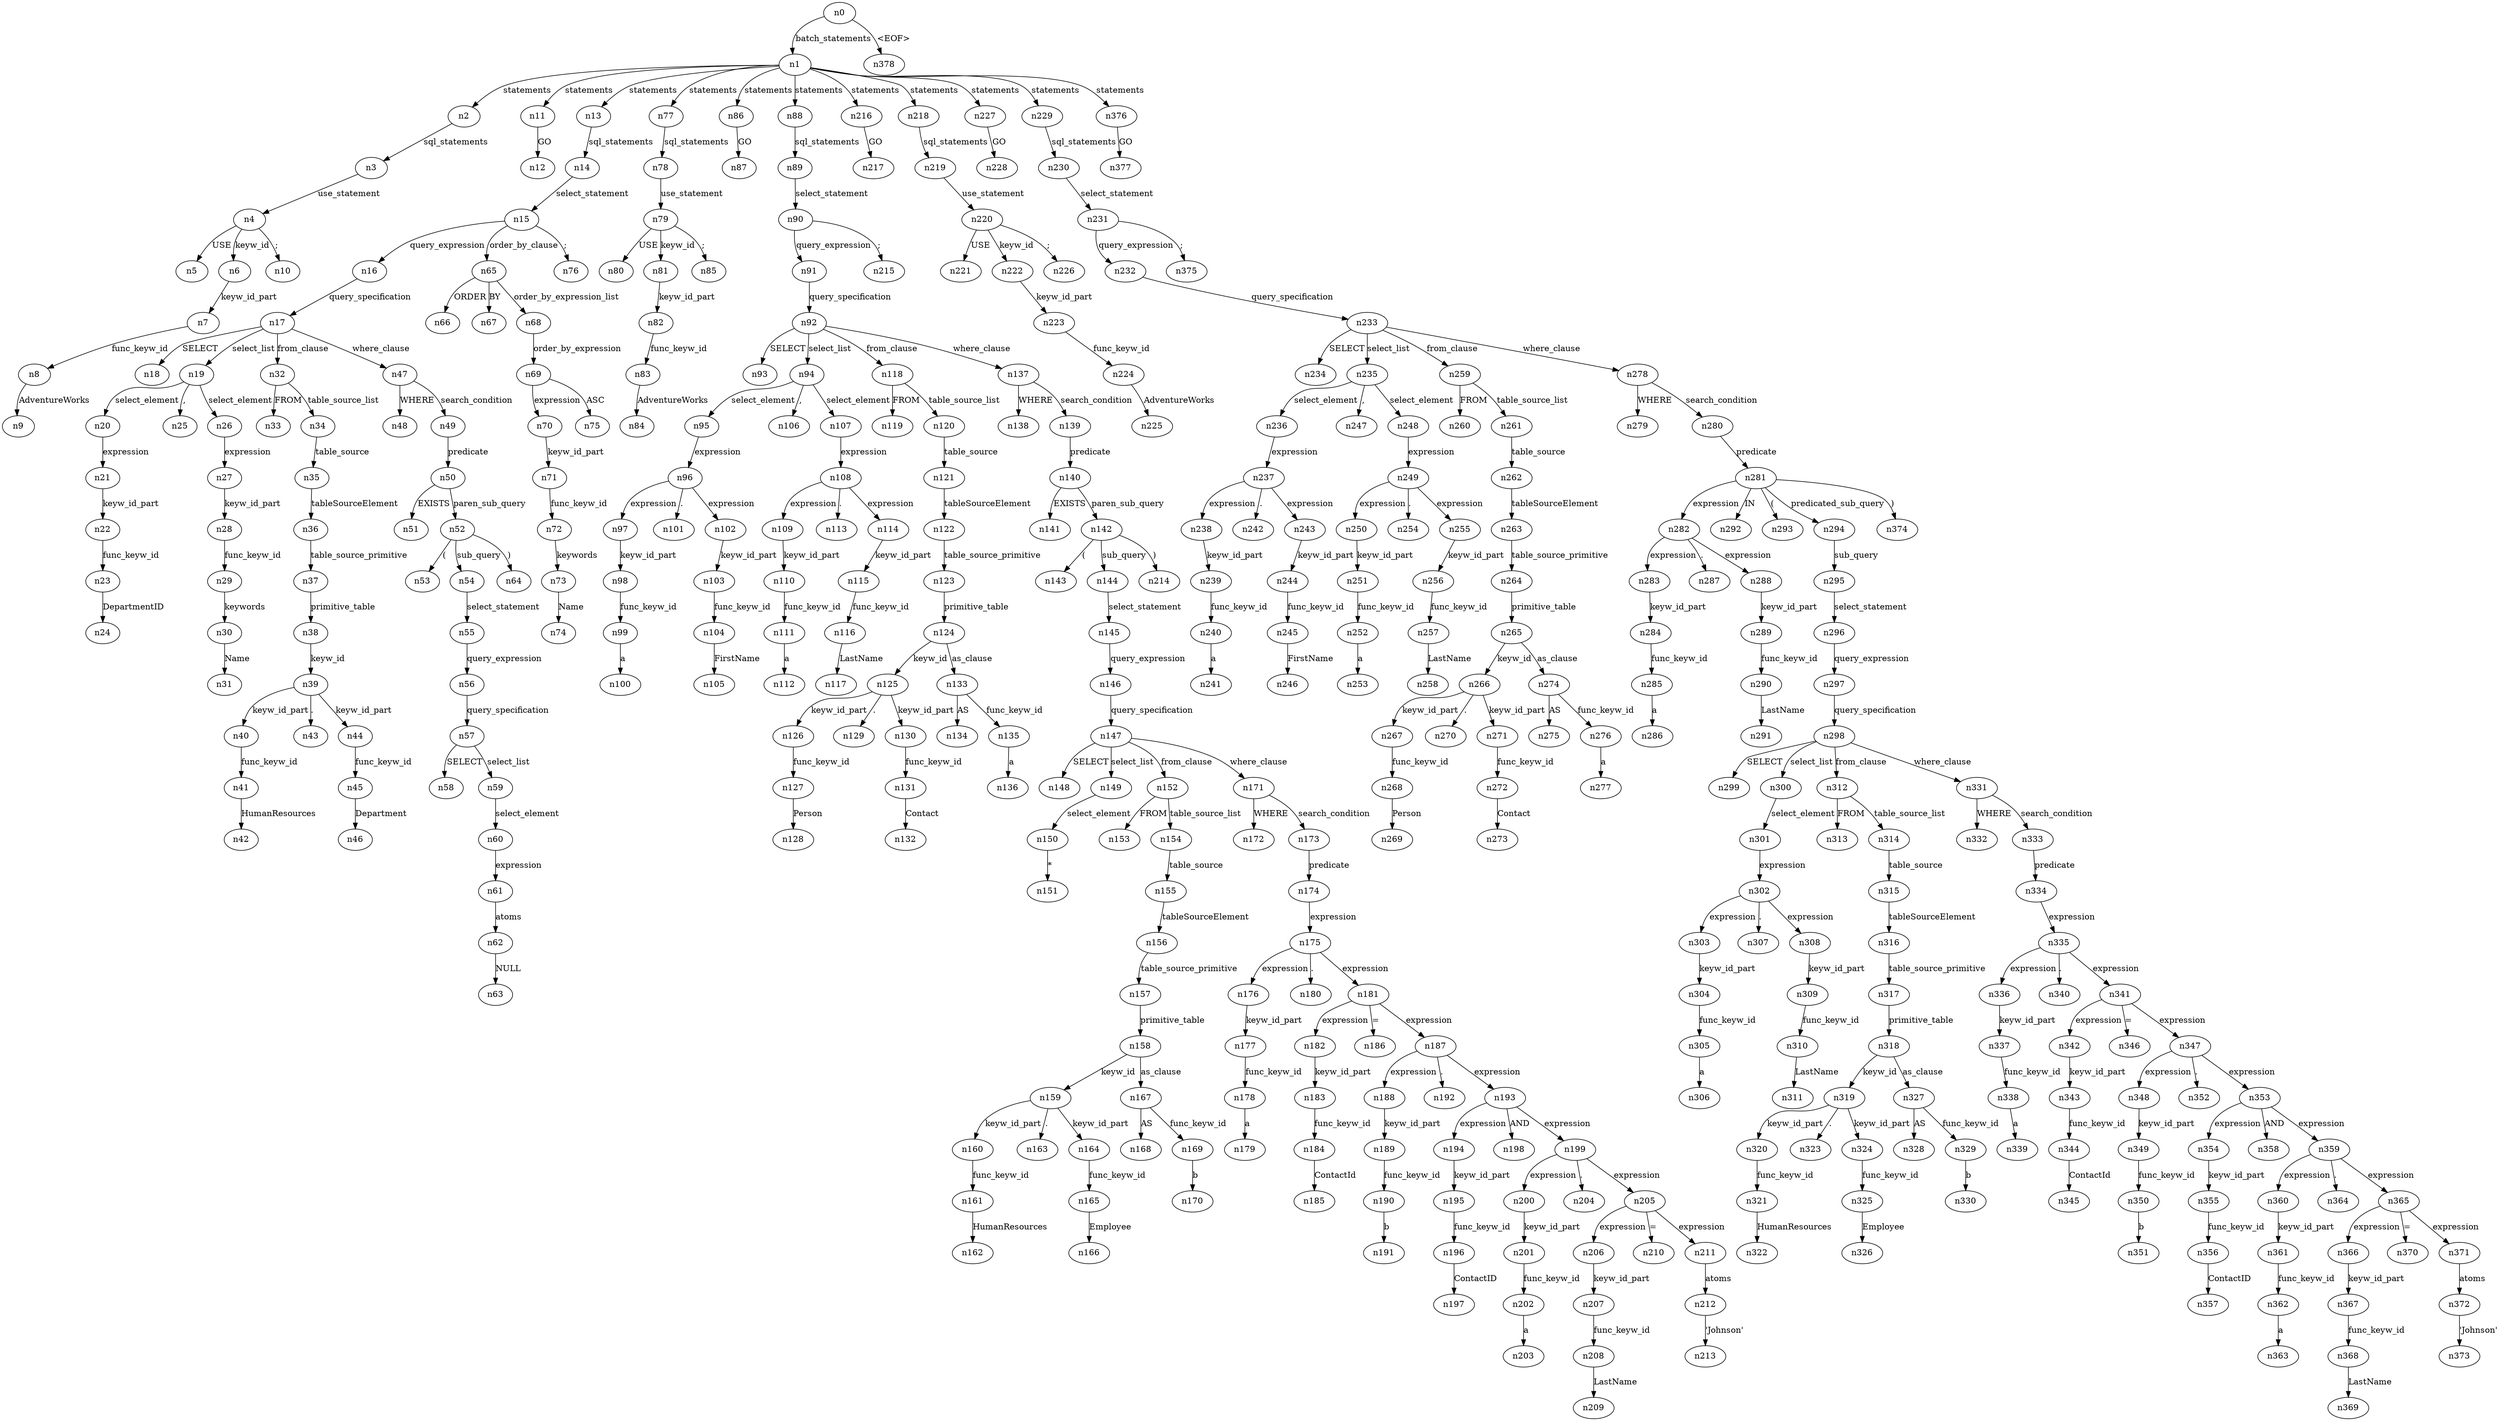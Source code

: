 digraph ParseTree {
  n0 -> n1 [label="batch_statements"];
  n1 -> n2 [label="statements"];
  n2 -> n3 [label="sql_statements"];
  n3 -> n4 [label="use_statement"];
  n4 -> n5 [label="USE"];
  n4 -> n6 [label="keyw_id"];
  n6 -> n7 [label="keyw_id_part"];
  n7 -> n8 [label="func_keyw_id"];
  n8 -> n9 [label="AdventureWorks"];
  n4 -> n10 [label=";"];
  n1 -> n11 [label="statements"];
  n11 -> n12 [label="GO"];
  n1 -> n13 [label="statements"];
  n13 -> n14 [label="sql_statements"];
  n14 -> n15 [label="select_statement"];
  n15 -> n16 [label="query_expression"];
  n16 -> n17 [label="query_specification"];
  n17 -> n18 [label="SELECT"];
  n17 -> n19 [label="select_list"];
  n19 -> n20 [label="select_element"];
  n20 -> n21 [label="expression"];
  n21 -> n22 [label="keyw_id_part"];
  n22 -> n23 [label="func_keyw_id"];
  n23 -> n24 [label="DepartmentID"];
  n19 -> n25 [label=","];
  n19 -> n26 [label="select_element"];
  n26 -> n27 [label="expression"];
  n27 -> n28 [label="keyw_id_part"];
  n28 -> n29 [label="func_keyw_id"];
  n29 -> n30 [label="keywords"];
  n30 -> n31 [label="Name"];
  n17 -> n32 [label="from_clause"];
  n32 -> n33 [label="FROM"];
  n32 -> n34 [label="table_source_list"];
  n34 -> n35 [label="table_source"];
  n35 -> n36 [label="tableSourceElement"];
  n36 -> n37 [label="table_source_primitive"];
  n37 -> n38 [label="primitive_table"];
  n38 -> n39 [label="keyw_id"];
  n39 -> n40 [label="keyw_id_part"];
  n40 -> n41 [label="func_keyw_id"];
  n41 -> n42 [label="HumanResources"];
  n39 -> n43 [label="."];
  n39 -> n44 [label="keyw_id_part"];
  n44 -> n45 [label="func_keyw_id"];
  n45 -> n46 [label="Department"];
  n17 -> n47 [label="where_clause"];
  n47 -> n48 [label="WHERE"];
  n47 -> n49 [label="search_condition"];
  n49 -> n50 [label="predicate"];
  n50 -> n51 [label="EXISTS"];
  n50 -> n52 [label="paren_sub_query"];
  n52 -> n53 [label="("];
  n52 -> n54 [label="sub_query"];
  n54 -> n55 [label="select_statement"];
  n55 -> n56 [label="query_expression"];
  n56 -> n57 [label="query_specification"];
  n57 -> n58 [label="SELECT"];
  n57 -> n59 [label="select_list"];
  n59 -> n60 [label="select_element"];
  n60 -> n61 [label="expression"];
  n61 -> n62 [label="atoms"];
  n62 -> n63 [label="NULL"];
  n52 -> n64 [label=")"];
  n15 -> n65 [label="order_by_clause"];
  n65 -> n66 [label="ORDER"];
  n65 -> n67 [label="BY"];
  n65 -> n68 [label="order_by_expression_list"];
  n68 -> n69 [label="order_by_expression"];
  n69 -> n70 [label="expression"];
  n70 -> n71 [label="keyw_id_part"];
  n71 -> n72 [label="func_keyw_id"];
  n72 -> n73 [label="keywords"];
  n73 -> n74 [label="Name"];
  n69 -> n75 [label="ASC"];
  n15 -> n76 [label=";"];
  n1 -> n77 [label="statements"];
  n77 -> n78 [label="sql_statements"];
  n78 -> n79 [label="use_statement"];
  n79 -> n80 [label="USE"];
  n79 -> n81 [label="keyw_id"];
  n81 -> n82 [label="keyw_id_part"];
  n82 -> n83 [label="func_keyw_id"];
  n83 -> n84 [label="AdventureWorks"];
  n79 -> n85 [label=";"];
  n1 -> n86 [label="statements"];
  n86 -> n87 [label="GO"];
  n1 -> n88 [label="statements"];
  n88 -> n89 [label="sql_statements"];
  n89 -> n90 [label="select_statement"];
  n90 -> n91 [label="query_expression"];
  n91 -> n92 [label="query_specification"];
  n92 -> n93 [label="SELECT"];
  n92 -> n94 [label="select_list"];
  n94 -> n95 [label="select_element"];
  n95 -> n96 [label="expression"];
  n96 -> n97 [label="expression"];
  n97 -> n98 [label="keyw_id_part"];
  n98 -> n99 [label="func_keyw_id"];
  n99 -> n100 [label="a"];
  n96 -> n101 [label="."];
  n96 -> n102 [label="expression"];
  n102 -> n103 [label="keyw_id_part"];
  n103 -> n104 [label="func_keyw_id"];
  n104 -> n105 [label="FirstName"];
  n94 -> n106 [label=","];
  n94 -> n107 [label="select_element"];
  n107 -> n108 [label="expression"];
  n108 -> n109 [label="expression"];
  n109 -> n110 [label="keyw_id_part"];
  n110 -> n111 [label="func_keyw_id"];
  n111 -> n112 [label="a"];
  n108 -> n113 [label="."];
  n108 -> n114 [label="expression"];
  n114 -> n115 [label="keyw_id_part"];
  n115 -> n116 [label="func_keyw_id"];
  n116 -> n117 [label="LastName"];
  n92 -> n118 [label="from_clause"];
  n118 -> n119 [label="FROM"];
  n118 -> n120 [label="table_source_list"];
  n120 -> n121 [label="table_source"];
  n121 -> n122 [label="tableSourceElement"];
  n122 -> n123 [label="table_source_primitive"];
  n123 -> n124 [label="primitive_table"];
  n124 -> n125 [label="keyw_id"];
  n125 -> n126 [label="keyw_id_part"];
  n126 -> n127 [label="func_keyw_id"];
  n127 -> n128 [label="Person"];
  n125 -> n129 [label="."];
  n125 -> n130 [label="keyw_id_part"];
  n130 -> n131 [label="func_keyw_id"];
  n131 -> n132 [label="Contact"];
  n124 -> n133 [label="as_clause"];
  n133 -> n134 [label="AS"];
  n133 -> n135 [label="func_keyw_id"];
  n135 -> n136 [label="a"];
  n92 -> n137 [label="where_clause"];
  n137 -> n138 [label="WHERE"];
  n137 -> n139 [label="search_condition"];
  n139 -> n140 [label="predicate"];
  n140 -> n141 [label="EXISTS"];
  n140 -> n142 [label="paren_sub_query"];
  n142 -> n143 [label="("];
  n142 -> n144 [label="sub_query"];
  n144 -> n145 [label="select_statement"];
  n145 -> n146 [label="query_expression"];
  n146 -> n147 [label="query_specification"];
  n147 -> n148 [label="SELECT"];
  n147 -> n149 [label="select_list"];
  n149 -> n150 [label="select_element"];
  n150 -> n151 [label="*"];
  n147 -> n152 [label="from_clause"];
  n152 -> n153 [label="FROM"];
  n152 -> n154 [label="table_source_list"];
  n154 -> n155 [label="table_source"];
  n155 -> n156 [label="tableSourceElement"];
  n156 -> n157 [label="table_source_primitive"];
  n157 -> n158 [label="primitive_table"];
  n158 -> n159 [label="keyw_id"];
  n159 -> n160 [label="keyw_id_part"];
  n160 -> n161 [label="func_keyw_id"];
  n161 -> n162 [label="HumanResources"];
  n159 -> n163 [label="."];
  n159 -> n164 [label="keyw_id_part"];
  n164 -> n165 [label="func_keyw_id"];
  n165 -> n166 [label="Employee"];
  n158 -> n167 [label="as_clause"];
  n167 -> n168 [label="AS"];
  n167 -> n169 [label="func_keyw_id"];
  n169 -> n170 [label="b"];
  n147 -> n171 [label="where_clause"];
  n171 -> n172 [label="WHERE"];
  n171 -> n173 [label="search_condition"];
  n173 -> n174 [label="predicate"];
  n174 -> n175 [label="expression"];
  n175 -> n176 [label="expression"];
  n176 -> n177 [label="keyw_id_part"];
  n177 -> n178 [label="func_keyw_id"];
  n178 -> n179 [label="a"];
  n175 -> n180 [label="."];
  n175 -> n181 [label="expression"];
  n181 -> n182 [label="expression"];
  n182 -> n183 [label="keyw_id_part"];
  n183 -> n184 [label="func_keyw_id"];
  n184 -> n185 [label="ContactId"];
  n181 -> n186 [label="="];
  n181 -> n187 [label="expression"];
  n187 -> n188 [label="expression"];
  n188 -> n189 [label="keyw_id_part"];
  n189 -> n190 [label="func_keyw_id"];
  n190 -> n191 [label="b"];
  n187 -> n192 [label="."];
  n187 -> n193 [label="expression"];
  n193 -> n194 [label="expression"];
  n194 -> n195 [label="keyw_id_part"];
  n195 -> n196 [label="func_keyw_id"];
  n196 -> n197 [label="ContactID"];
  n193 -> n198 [label="AND"];
  n193 -> n199 [label="expression"];
  n199 -> n200 [label="expression"];
  n200 -> n201 [label="keyw_id_part"];
  n201 -> n202 [label="func_keyw_id"];
  n202 -> n203 [label="a"];
  n199 -> n204 [label="."];
  n199 -> n205 [label="expression"];
  n205 -> n206 [label="expression"];
  n206 -> n207 [label="keyw_id_part"];
  n207 -> n208 [label="func_keyw_id"];
  n208 -> n209 [label="LastName"];
  n205 -> n210 [label="="];
  n205 -> n211 [label="expression"];
  n211 -> n212 [label="atoms"];
  n212 -> n213 [label="'Johnson'"];
  n142 -> n214 [label=")"];
  n90 -> n215 [label=";"];
  n1 -> n216 [label="statements"];
  n216 -> n217 [label="GO"];
  n1 -> n218 [label="statements"];
  n218 -> n219 [label="sql_statements"];
  n219 -> n220 [label="use_statement"];
  n220 -> n221 [label="USE"];
  n220 -> n222 [label="keyw_id"];
  n222 -> n223 [label="keyw_id_part"];
  n223 -> n224 [label="func_keyw_id"];
  n224 -> n225 [label="AdventureWorks"];
  n220 -> n226 [label=";"];
  n1 -> n227 [label="statements"];
  n227 -> n228 [label="GO"];
  n1 -> n229 [label="statements"];
  n229 -> n230 [label="sql_statements"];
  n230 -> n231 [label="select_statement"];
  n231 -> n232 [label="query_expression"];
  n232 -> n233 [label="query_specification"];
  n233 -> n234 [label="SELECT"];
  n233 -> n235 [label="select_list"];
  n235 -> n236 [label="select_element"];
  n236 -> n237 [label="expression"];
  n237 -> n238 [label="expression"];
  n238 -> n239 [label="keyw_id_part"];
  n239 -> n240 [label="func_keyw_id"];
  n240 -> n241 [label="a"];
  n237 -> n242 [label="."];
  n237 -> n243 [label="expression"];
  n243 -> n244 [label="keyw_id_part"];
  n244 -> n245 [label="func_keyw_id"];
  n245 -> n246 [label="FirstName"];
  n235 -> n247 [label=","];
  n235 -> n248 [label="select_element"];
  n248 -> n249 [label="expression"];
  n249 -> n250 [label="expression"];
  n250 -> n251 [label="keyw_id_part"];
  n251 -> n252 [label="func_keyw_id"];
  n252 -> n253 [label="a"];
  n249 -> n254 [label="."];
  n249 -> n255 [label="expression"];
  n255 -> n256 [label="keyw_id_part"];
  n256 -> n257 [label="func_keyw_id"];
  n257 -> n258 [label="LastName"];
  n233 -> n259 [label="from_clause"];
  n259 -> n260 [label="FROM"];
  n259 -> n261 [label="table_source_list"];
  n261 -> n262 [label="table_source"];
  n262 -> n263 [label="tableSourceElement"];
  n263 -> n264 [label="table_source_primitive"];
  n264 -> n265 [label="primitive_table"];
  n265 -> n266 [label="keyw_id"];
  n266 -> n267 [label="keyw_id_part"];
  n267 -> n268 [label="func_keyw_id"];
  n268 -> n269 [label="Person"];
  n266 -> n270 [label="."];
  n266 -> n271 [label="keyw_id_part"];
  n271 -> n272 [label="func_keyw_id"];
  n272 -> n273 [label="Contact"];
  n265 -> n274 [label="as_clause"];
  n274 -> n275 [label="AS"];
  n274 -> n276 [label="func_keyw_id"];
  n276 -> n277 [label="a"];
  n233 -> n278 [label="where_clause"];
  n278 -> n279 [label="WHERE"];
  n278 -> n280 [label="search_condition"];
  n280 -> n281 [label="predicate"];
  n281 -> n282 [label="expression"];
  n282 -> n283 [label="expression"];
  n283 -> n284 [label="keyw_id_part"];
  n284 -> n285 [label="func_keyw_id"];
  n285 -> n286 [label="a"];
  n282 -> n287 [label="."];
  n282 -> n288 [label="expression"];
  n288 -> n289 [label="keyw_id_part"];
  n289 -> n290 [label="func_keyw_id"];
  n290 -> n291 [label="LastName"];
  n281 -> n292 [label="IN"];
  n281 -> n293 [label="("];
  n281 -> n294 [label="predicated_sub_query"];
  n294 -> n295 [label="sub_query"];
  n295 -> n296 [label="select_statement"];
  n296 -> n297 [label="query_expression"];
  n297 -> n298 [label="query_specification"];
  n298 -> n299 [label="SELECT"];
  n298 -> n300 [label="select_list"];
  n300 -> n301 [label="select_element"];
  n301 -> n302 [label="expression"];
  n302 -> n303 [label="expression"];
  n303 -> n304 [label="keyw_id_part"];
  n304 -> n305 [label="func_keyw_id"];
  n305 -> n306 [label="a"];
  n302 -> n307 [label="."];
  n302 -> n308 [label="expression"];
  n308 -> n309 [label="keyw_id_part"];
  n309 -> n310 [label="func_keyw_id"];
  n310 -> n311 [label="LastName"];
  n298 -> n312 [label="from_clause"];
  n312 -> n313 [label="FROM"];
  n312 -> n314 [label="table_source_list"];
  n314 -> n315 [label="table_source"];
  n315 -> n316 [label="tableSourceElement"];
  n316 -> n317 [label="table_source_primitive"];
  n317 -> n318 [label="primitive_table"];
  n318 -> n319 [label="keyw_id"];
  n319 -> n320 [label="keyw_id_part"];
  n320 -> n321 [label="func_keyw_id"];
  n321 -> n322 [label="HumanResources"];
  n319 -> n323 [label="."];
  n319 -> n324 [label="keyw_id_part"];
  n324 -> n325 [label="func_keyw_id"];
  n325 -> n326 [label="Employee"];
  n318 -> n327 [label="as_clause"];
  n327 -> n328 [label="AS"];
  n327 -> n329 [label="func_keyw_id"];
  n329 -> n330 [label="b"];
  n298 -> n331 [label="where_clause"];
  n331 -> n332 [label="WHERE"];
  n331 -> n333 [label="search_condition"];
  n333 -> n334 [label="predicate"];
  n334 -> n335 [label="expression"];
  n335 -> n336 [label="expression"];
  n336 -> n337 [label="keyw_id_part"];
  n337 -> n338 [label="func_keyw_id"];
  n338 -> n339 [label="a"];
  n335 -> n340 [label="."];
  n335 -> n341 [label="expression"];
  n341 -> n342 [label="expression"];
  n342 -> n343 [label="keyw_id_part"];
  n343 -> n344 [label="func_keyw_id"];
  n344 -> n345 [label="ContactId"];
  n341 -> n346 [label="="];
  n341 -> n347 [label="expression"];
  n347 -> n348 [label="expression"];
  n348 -> n349 [label="keyw_id_part"];
  n349 -> n350 [label="func_keyw_id"];
  n350 -> n351 [label="b"];
  n347 -> n352 [label="."];
  n347 -> n353 [label="expression"];
  n353 -> n354 [label="expression"];
  n354 -> n355 [label="keyw_id_part"];
  n355 -> n356 [label="func_keyw_id"];
  n356 -> n357 [label="ContactID"];
  n353 -> n358 [label="AND"];
  n353 -> n359 [label="expression"];
  n359 -> n360 [label="expression"];
  n360 -> n361 [label="keyw_id_part"];
  n361 -> n362 [label="func_keyw_id"];
  n362 -> n363 [label="a"];
  n359 -> n364 [label="."];
  n359 -> n365 [label="expression"];
  n365 -> n366 [label="expression"];
  n366 -> n367 [label="keyw_id_part"];
  n367 -> n368 [label="func_keyw_id"];
  n368 -> n369 [label="LastName"];
  n365 -> n370 [label="="];
  n365 -> n371 [label="expression"];
  n371 -> n372 [label="atoms"];
  n372 -> n373 [label="'Johnson'"];
  n281 -> n374 [label=")"];
  n231 -> n375 [label=";"];
  n1 -> n376 [label="statements"];
  n376 -> n377 [label="GO"];
  n0 -> n378 [label="<EOF>"];
}